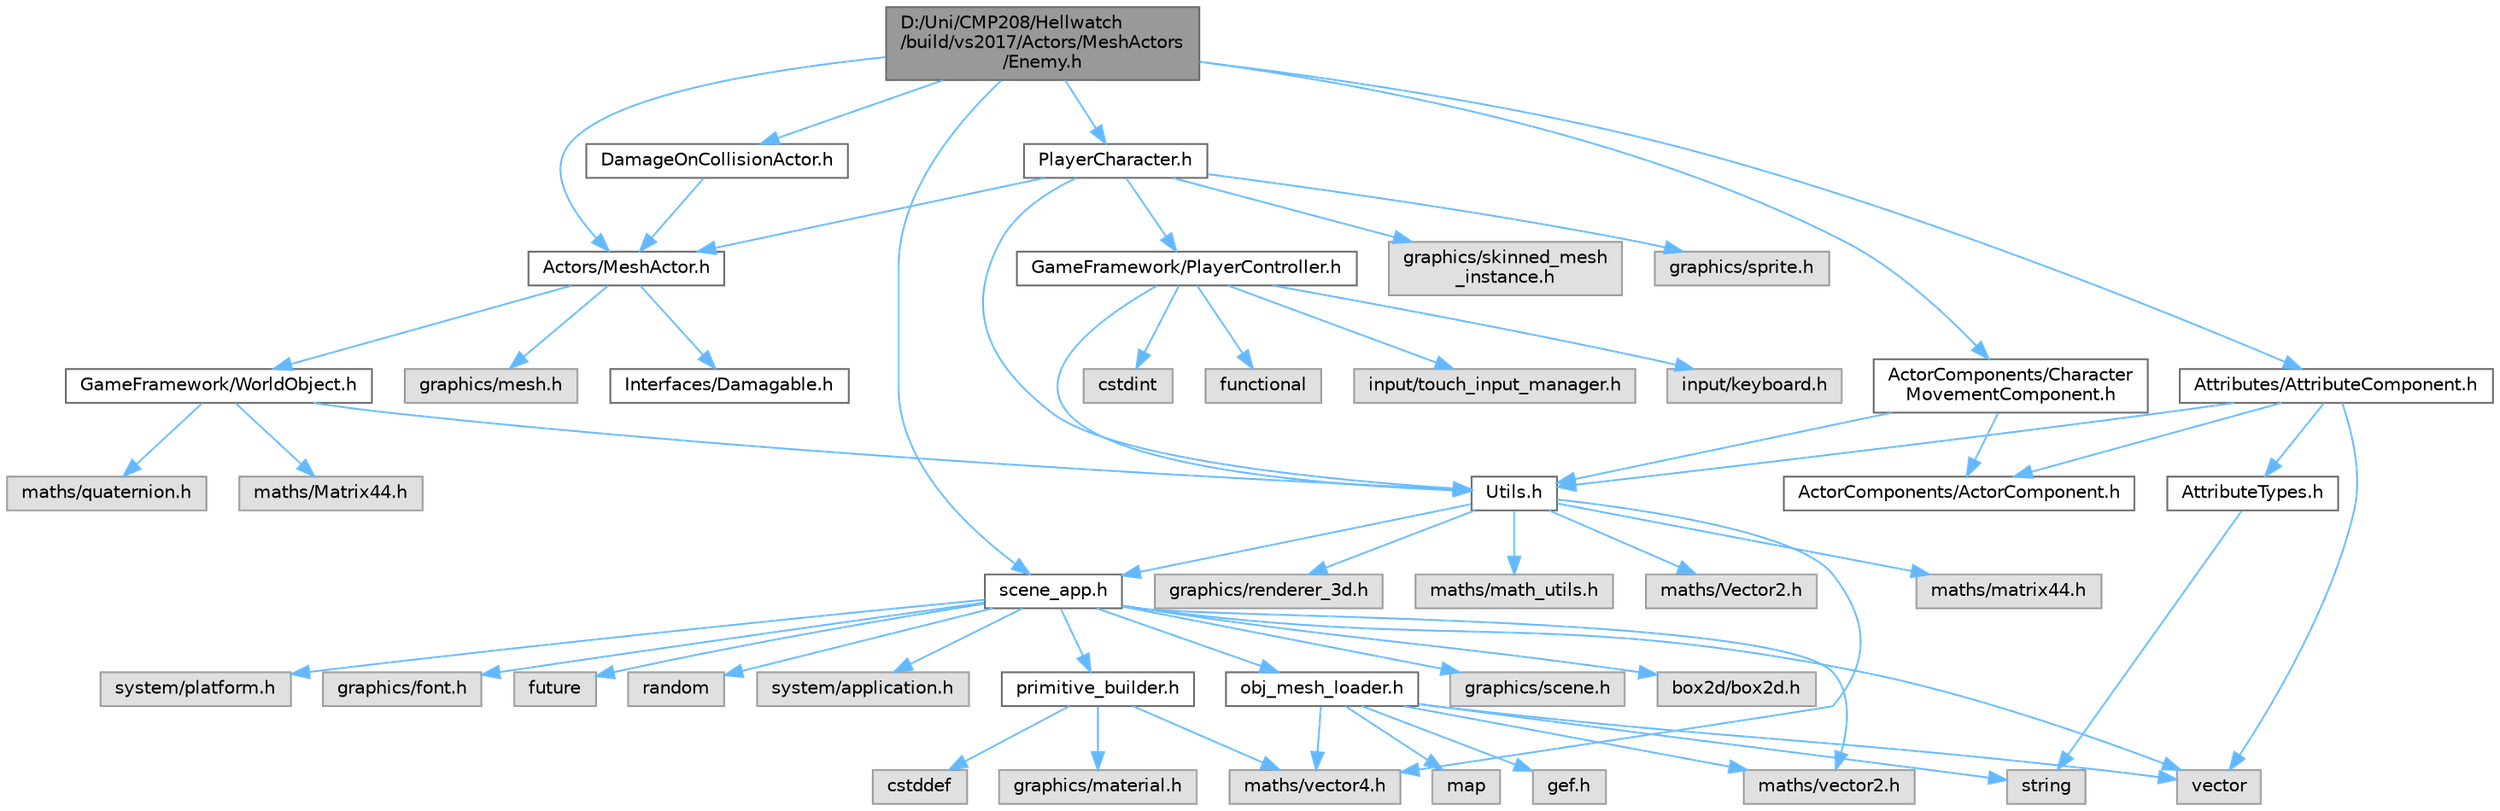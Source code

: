 digraph "D:/Uni/CMP208/Hellwatch/build/vs2017/Actors/MeshActors/Enemy.h"
{
 // LATEX_PDF_SIZE
  bgcolor="transparent";
  edge [fontname=Helvetica,fontsize=10,labelfontname=Helvetica,labelfontsize=10];
  node [fontname=Helvetica,fontsize=10,shape=box,height=0.2,width=0.4];
  Node1 [label="D:/Uni/CMP208/Hellwatch\l/build/vs2017/Actors/MeshActors\l/Enemy.h",height=0.2,width=0.4,color="gray40", fillcolor="grey60", style="filled", fontcolor="black",tooltip=" "];
  Node1 -> Node2 [color="steelblue1",style="solid"];
  Node2 [label="Actors/MeshActor.h",height=0.2,width=0.4,color="grey40", fillcolor="white", style="filled",URL="$_mesh_actor_8h.html",tooltip=" "];
  Node2 -> Node3 [color="steelblue1",style="solid"];
  Node3 [label="GameFramework/WorldObject.h",height=0.2,width=0.4,color="grey40", fillcolor="white", style="filled",URL="$_world_object_8h.html",tooltip=" "];
  Node3 -> Node4 [color="steelblue1",style="solid"];
  Node4 [label="maths/Matrix44.h",height=0.2,width=0.4,color="grey60", fillcolor="#E0E0E0", style="filled",tooltip=" "];
  Node3 -> Node5 [color="steelblue1",style="solid"];
  Node5 [label="maths/quaternion.h",height=0.2,width=0.4,color="grey60", fillcolor="#E0E0E0", style="filled",tooltip=" "];
  Node3 -> Node6 [color="steelblue1",style="solid"];
  Node6 [label="Utils.h",height=0.2,width=0.4,color="grey40", fillcolor="white", style="filled",URL="$_utils_8h.html",tooltip=" "];
  Node6 -> Node7 [color="steelblue1",style="solid"];
  Node7 [label="maths/Vector2.h",height=0.2,width=0.4,color="grey60", fillcolor="#E0E0E0", style="filled",tooltip=" "];
  Node6 -> Node8 [color="steelblue1",style="solid"];
  Node8 [label="maths/vector4.h",height=0.2,width=0.4,color="grey60", fillcolor="#E0E0E0", style="filled",tooltip=" "];
  Node6 -> Node9 [color="steelblue1",style="solid"];
  Node9 [label="maths/matrix44.h",height=0.2,width=0.4,color="grey60", fillcolor="#E0E0E0", style="filled",tooltip=" "];
  Node6 -> Node10 [color="steelblue1",style="solid"];
  Node10 [label="graphics/renderer_3d.h",height=0.2,width=0.4,color="grey60", fillcolor="#E0E0E0", style="filled",tooltip=" "];
  Node6 -> Node11 [color="steelblue1",style="solid"];
  Node11 [label="scene_app.h",height=0.2,width=0.4,color="grey40", fillcolor="white", style="filled",URL="$scene__app_8h.html",tooltip=" "];
  Node11 -> Node12 [color="steelblue1",style="solid"];
  Node12 [label="system/application.h",height=0.2,width=0.4,color="grey60", fillcolor="#E0E0E0", style="filled",tooltip=" "];
  Node11 -> Node13 [color="steelblue1",style="solid"];
  Node13 [label="maths/vector2.h",height=0.2,width=0.4,color="grey60", fillcolor="#E0E0E0", style="filled",tooltip=" "];
  Node11 -> Node14 [color="steelblue1",style="solid"];
  Node14 [label="primitive_builder.h",height=0.2,width=0.4,color="grey40", fillcolor="white", style="filled",URL="$primitive__builder_8h.html",tooltip=" "];
  Node14 -> Node8 [color="steelblue1",style="solid"];
  Node14 -> Node15 [color="steelblue1",style="solid"];
  Node15 [label="graphics/material.h",height=0.2,width=0.4,color="grey60", fillcolor="#E0E0E0", style="filled",tooltip=" "];
  Node14 -> Node16 [color="steelblue1",style="solid"];
  Node16 [label="cstddef",height=0.2,width=0.4,color="grey60", fillcolor="#E0E0E0", style="filled",tooltip=" "];
  Node11 -> Node17 [color="steelblue1",style="solid"];
  Node17 [label="graphics/scene.h",height=0.2,width=0.4,color="grey60", fillcolor="#E0E0E0", style="filled",tooltip=" "];
  Node11 -> Node18 [color="steelblue1",style="solid"];
  Node18 [label="box2d/box2d.h",height=0.2,width=0.4,color="grey60", fillcolor="#E0E0E0", style="filled",tooltip=" "];
  Node11 -> Node19 [color="steelblue1",style="solid"];
  Node19 [label="system/platform.h",height=0.2,width=0.4,color="grey60", fillcolor="#E0E0E0", style="filled",tooltip=" "];
  Node11 -> Node20 [color="steelblue1",style="solid"];
  Node20 [label="obj_mesh_loader.h",height=0.2,width=0.4,color="grey40", fillcolor="white", style="filled",URL="$obj__mesh__loader_8h.html",tooltip=" "];
  Node20 -> Node21 [color="steelblue1",style="solid"];
  Node21 [label="gef.h",height=0.2,width=0.4,color="grey60", fillcolor="#E0E0E0", style="filled",tooltip=" "];
  Node20 -> Node22 [color="steelblue1",style="solid"];
  Node22 [label="map",height=0.2,width=0.4,color="grey60", fillcolor="#E0E0E0", style="filled",tooltip=" "];
  Node20 -> Node23 [color="steelblue1",style="solid"];
  Node23 [label="string",height=0.2,width=0.4,color="grey60", fillcolor="#E0E0E0", style="filled",tooltip=" "];
  Node20 -> Node24 [color="steelblue1",style="solid"];
  Node24 [label="vector",height=0.2,width=0.4,color="grey60", fillcolor="#E0E0E0", style="filled",tooltip=" "];
  Node20 -> Node8 [color="steelblue1",style="solid"];
  Node20 -> Node13 [color="steelblue1",style="solid"];
  Node11 -> Node25 [color="steelblue1",style="solid"];
  Node25 [label="graphics/font.h",height=0.2,width=0.4,color="grey60", fillcolor="#E0E0E0", style="filled",tooltip=" "];
  Node11 -> Node24 [color="steelblue1",style="solid"];
  Node11 -> Node26 [color="steelblue1",style="solid"];
  Node26 [label="future",height=0.2,width=0.4,color="grey60", fillcolor="#E0E0E0", style="filled",tooltip=" "];
  Node11 -> Node27 [color="steelblue1",style="solid"];
  Node27 [label="random",height=0.2,width=0.4,color="grey60", fillcolor="#E0E0E0", style="filled",tooltip=" "];
  Node6 -> Node28 [color="steelblue1",style="solid"];
  Node28 [label="maths/math_utils.h",height=0.2,width=0.4,color="grey60", fillcolor="#E0E0E0", style="filled",tooltip=" "];
  Node2 -> Node29 [color="steelblue1",style="solid"];
  Node29 [label="graphics/mesh.h",height=0.2,width=0.4,color="grey60", fillcolor="#E0E0E0", style="filled",tooltip=" "];
  Node2 -> Node30 [color="steelblue1",style="solid"];
  Node30 [label="Interfaces/Damagable.h",height=0.2,width=0.4,color="grey40", fillcolor="white", style="filled",URL="$_damagable_8h.html",tooltip=" "];
  Node1 -> Node31 [color="steelblue1",style="solid"];
  Node31 [label="Attributes/AttributeComponent.h",height=0.2,width=0.4,color="grey40", fillcolor="white", style="filled",URL="$_attribute_component_8h.html",tooltip=" "];
  Node31 -> Node32 [color="steelblue1",style="solid"];
  Node32 [label="ActorComponents/ActorComponent.h",height=0.2,width=0.4,color="grey40", fillcolor="white", style="filled",URL="$_actor_component_8h.html",tooltip=" "];
  Node31 -> Node6 [color="steelblue1",style="solid"];
  Node31 -> Node33 [color="steelblue1",style="solid"];
  Node33 [label="AttributeTypes.h",height=0.2,width=0.4,color="grey40", fillcolor="white", style="filled",URL="$_attribute_types_8h.html",tooltip=" "];
  Node33 -> Node23 [color="steelblue1",style="solid"];
  Node31 -> Node24 [color="steelblue1",style="solid"];
  Node1 -> Node34 [color="steelblue1",style="solid"];
  Node34 [label="ActorComponents/Character\lMovementComponent.h",height=0.2,width=0.4,color="grey40", fillcolor="white", style="filled",URL="$_character_movement_component_8h.html",tooltip=" "];
  Node34 -> Node32 [color="steelblue1",style="solid"];
  Node34 -> Node6 [color="steelblue1",style="solid"];
  Node1 -> Node35 [color="steelblue1",style="solid"];
  Node35 [label="PlayerCharacter.h",height=0.2,width=0.4,color="grey40", fillcolor="white", style="filled",URL="$_player_character_8h.html",tooltip=" "];
  Node35 -> Node2 [color="steelblue1",style="solid"];
  Node35 -> Node36 [color="steelblue1",style="solid"];
  Node36 [label="GameFramework/PlayerController.h",height=0.2,width=0.4,color="grey40", fillcolor="white", style="filled",URL="$_player_controller_8h.html",tooltip=" "];
  Node36 -> Node37 [color="steelblue1",style="solid"];
  Node37 [label="cstdint",height=0.2,width=0.4,color="grey60", fillcolor="#E0E0E0", style="filled",tooltip=" "];
  Node36 -> Node38 [color="steelblue1",style="solid"];
  Node38 [label="functional",height=0.2,width=0.4,color="grey60", fillcolor="#E0E0E0", style="filled",tooltip=" "];
  Node36 -> Node39 [color="steelblue1",style="solid"];
  Node39 [label="input/touch_input_manager.h",height=0.2,width=0.4,color="grey60", fillcolor="#E0E0E0", style="filled",tooltip=" "];
  Node36 -> Node40 [color="steelblue1",style="solid"];
  Node40 [label="input/keyboard.h",height=0.2,width=0.4,color="grey60", fillcolor="#E0E0E0", style="filled",tooltip=" "];
  Node36 -> Node6 [color="steelblue1",style="solid"];
  Node35 -> Node41 [color="steelblue1",style="solid"];
  Node41 [label="graphics/skinned_mesh\l_instance.h",height=0.2,width=0.4,color="grey60", fillcolor="#E0E0E0", style="filled",tooltip=" "];
  Node35 -> Node6 [color="steelblue1",style="solid"];
  Node35 -> Node42 [color="steelblue1",style="solid"];
  Node42 [label="graphics/sprite.h",height=0.2,width=0.4,color="grey60", fillcolor="#E0E0E0", style="filled",tooltip=" "];
  Node1 -> Node11 [color="steelblue1",style="solid"];
  Node1 -> Node43 [color="steelblue1",style="solid"];
  Node43 [label="DamageOnCollisionActor.h",height=0.2,width=0.4,color="grey40", fillcolor="white", style="filled",URL="$_damage_on_collision_actor_8h.html",tooltip=" "];
  Node43 -> Node2 [color="steelblue1",style="solid"];
}
